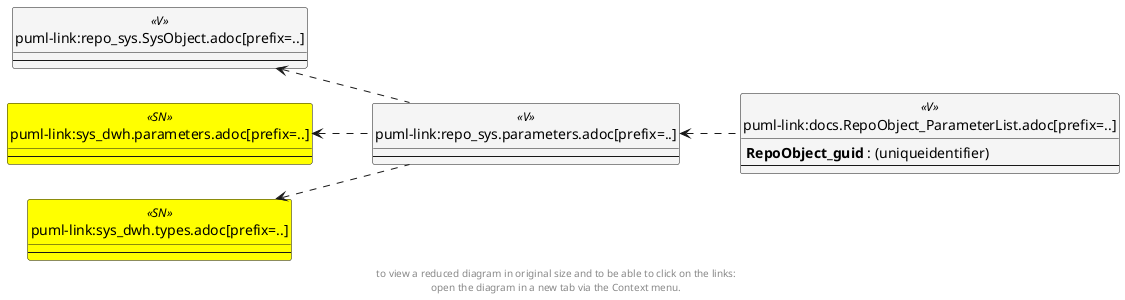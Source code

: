@startuml
left to right direction
'top to bottom direction
hide circle
'avoide "." issues:
set namespaceSeparator none


skinparam class {
  BackgroundColor White
  BackgroundColor<<FN>> Yellow
  BackgroundColor<<FS>> Yellow
  BackgroundColor<<FT>> LightGray
  BackgroundColor<<IF>> Yellow
  BackgroundColor<<IS>> Yellow
  BackgroundColor<<P>> Aqua
  BackgroundColor<<PC>> Aqua
  BackgroundColor<<SN>> Yellow
  BackgroundColor<<SO>> SlateBlue
  BackgroundColor<<TF>> LightGray
  BackgroundColor<<TR>> Tomato
  BackgroundColor<<U>> White
  BackgroundColor<<V>> WhiteSmoke
  BackgroundColor<<X>> Aqua
}


entity "puml-link:docs.RepoObject_ParameterList.adoc[prefix=..]" as docs.RepoObject_ParameterList << V >> {
  **RepoObject_guid** : (uniqueidentifier)
  --
}

entity "puml-link:repo_sys.parameters.adoc[prefix=..]" as repo_sys.parameters << V >> {
  --
}

entity "puml-link:repo_sys.SysObject.adoc[prefix=..]" as repo_sys.SysObject << V >> {
  --
}

entity "puml-link:sys_dwh.parameters.adoc[prefix=..]" as sys_dwh.parameters << SN >> {
  --
}

entity "puml-link:sys_dwh.types.adoc[prefix=..]" as sys_dwh.types << SN >> {
  --
}

repo_sys.parameters <.. docs.RepoObject_ParameterList
repo_sys.SysObject <.. repo_sys.parameters
sys_dwh.parameters <.. repo_sys.parameters
sys_dwh.types <.. repo_sys.parameters
footer
to view a reduced diagram in original size and to be able to click on the links:
open the diagram in a new tab via the Context menu.
end footer

@enduml

